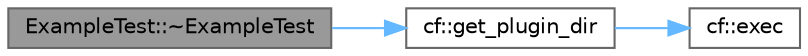 digraph "ExampleTest::~ExampleTest"
{
 // LATEX_PDF_SIZE
  bgcolor="transparent";
  edge [fontname=Helvetica,fontsize=10,labelfontname=Helvetica,labelfontsize=10];
  node [fontname=Helvetica,fontsize=10,shape=box,height=0.2,width=0.4];
  rankdir="LR";
  Node1 [id="Node000001",label="ExampleTest::~ExampleTest",height=0.2,width=0.4,color="gray40", fillcolor="grey60", style="filled", fontcolor="black",tooltip=" "];
  Node1 -> Node2 [id="edge3_Node000001_Node000002",color="steelblue1",style="solid",tooltip=" "];
  Node2 [id="Node000002",label="cf::get_plugin_dir",height=0.2,width=0.4,color="grey40", fillcolor="white", style="filled",URL="$namespacecf.html#a53f3de1ebcc48955d8b459877db0ee09",tooltip="Returns the directory where the plugins are. Requires a correct installation of cigarfilter_config."];
  Node2 -> Node3 [id="edge4_Node000002_Node000003",color="steelblue1",style="solid",tooltip=" "];
  Node3 [id="Node000003",label="cf::exec",height=0.2,width=0.4,color="grey40", fillcolor="white", style="filled",URL="$namespacecf.html#ade72a9a442854a370d4781d73ca6a3d6",tooltip="Executes a command and returns its standard output. See / This SO post"];
}
